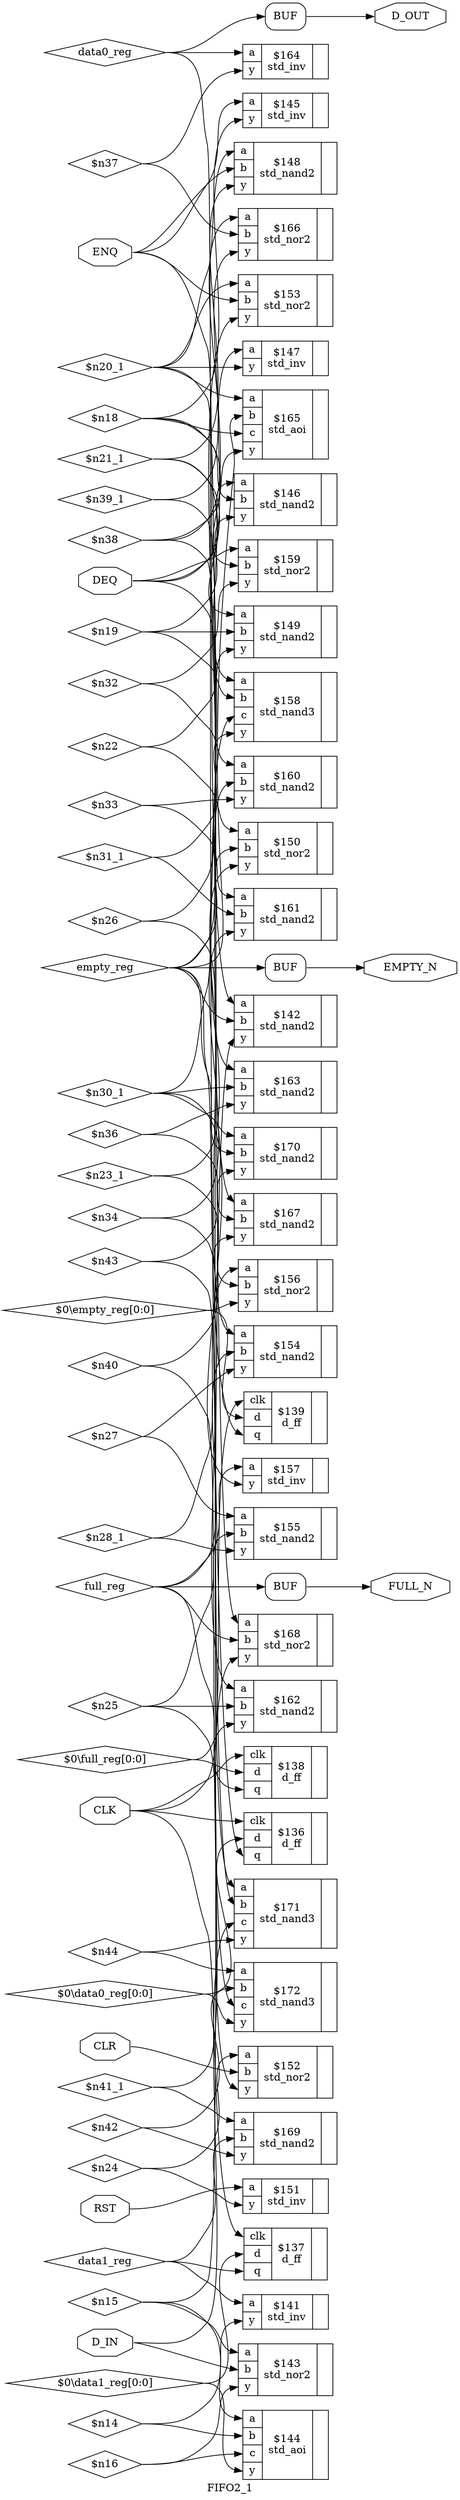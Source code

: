 digraph "FIFO2_1" {
label="FIFO2_1";
rankdir="LR";
remincross=true;
n34 [ shape=octagon, label="CLK", color="black", fontcolor="black" ];
n35 [ shape=octagon, label="CLR", color="black", fontcolor="black" ];
n36 [ shape=octagon, label="DEQ", color="black", fontcolor="black" ];
n37 [ shape=octagon, label="D_IN", color="black", fontcolor="black" ];
n38 [ shape=octagon, label="D_OUT", color="black", fontcolor="black" ];
n39 [ shape=octagon, label="EMPTY_N", color="black", fontcolor="black" ];
n40 [ shape=octagon, label="ENQ", color="black", fontcolor="black" ];
n41 [ shape=octagon, label="FULL_N", color="black", fontcolor="black" ];
n42 [ shape=octagon, label="RST", color="black", fontcolor="black" ];
n43 [ shape=diamond, label="data0_reg", color="black", fontcolor="black" ];
n44 [ shape=diamond, label="data1_reg", color="black", fontcolor="black" ];
n45 [ shape=diamond, label="empty_reg", color="black", fontcolor="black" ];
n46 [ shape=diamond, label="full_reg", color="black", fontcolor="black" ];
c49 [ shape=record, label="{{<p47> a|<p48> y}|$141\nstd_inv|{}}" ];
c51 [ shape=record, label="{{<p47> a|<p50> b|<p48> y}|$142\nstd_nand2|{}}" ];
c52 [ shape=record, label="{{<p47> a|<p50> b|<p48> y}|$143\nstd_nor2|{}}" ];
c54 [ shape=record, label="{{<p47> a|<p50> b|<p53> c|<p48> y}|$144\nstd_aoi|{}}" ];
c55 [ shape=record, label="{{<p47> a|<p48> y}|$145\nstd_inv|{}}" ];
c56 [ shape=record, label="{{<p47> a|<p50> b|<p48> y}|$146\nstd_nand2|{}}" ];
c57 [ shape=record, label="{{<p47> a|<p48> y}|$147\nstd_inv|{}}" ];
c58 [ shape=record, label="{{<p47> a|<p50> b|<p48> y}|$148\nstd_nand2|{}}" ];
c59 [ shape=record, label="{{<p47> a|<p50> b|<p48> y}|$149\nstd_nand2|{}}" ];
c60 [ shape=record, label="{{<p47> a|<p50> b|<p48> y}|$150\nstd_nor2|{}}" ];
c61 [ shape=record, label="{{<p47> a|<p48> y}|$151\nstd_inv|{}}" ];
c62 [ shape=record, label="{{<p47> a|<p50> b|<p48> y}|$152\nstd_nor2|{}}" ];
c63 [ shape=record, label="{{<p47> a|<p50> b|<p48> y}|$153\nstd_nor2|{}}" ];
c64 [ shape=record, label="{{<p47> a|<p50> b|<p48> y}|$154\nstd_nand2|{}}" ];
c65 [ shape=record, label="{{<p47> a|<p50> b|<p48> y}|$155\nstd_nand2|{}}" ];
c66 [ shape=record, label="{{<p47> a|<p50> b|<p48> y}|$156\nstd_nor2|{}}" ];
c67 [ shape=record, label="{{<p47> a|<p48> y}|$157\nstd_inv|{}}" ];
c68 [ shape=record, label="{{<p47> a|<p50> b|<p53> c|<p48> y}|$158\nstd_nand3|{}}" ];
c69 [ shape=record, label="{{<p47> a|<p50> b|<p48> y}|$159\nstd_nor2|{}}" ];
c70 [ shape=record, label="{{<p47> a|<p50> b|<p48> y}|$160\nstd_nand2|{}}" ];
c71 [ shape=record, label="{{<p47> a|<p50> b|<p48> y}|$161\nstd_nand2|{}}" ];
c72 [ shape=record, label="{{<p47> a|<p50> b|<p48> y}|$162\nstd_nand2|{}}" ];
c73 [ shape=record, label="{{<p47> a|<p50> b|<p48> y}|$163\nstd_nand2|{}}" ];
c74 [ shape=record, label="{{<p47> a|<p48> y}|$164\nstd_inv|{}}" ];
c75 [ shape=record, label="{{<p47> a|<p50> b|<p53> c|<p48> y}|$165\nstd_aoi|{}}" ];
c76 [ shape=record, label="{{<p47> a|<p50> b|<p48> y}|$166\nstd_nor2|{}}" ];
c77 [ shape=record, label="{{<p47> a|<p50> b|<p48> y}|$167\nstd_nand2|{}}" ];
c78 [ shape=record, label="{{<p47> a|<p50> b|<p48> y}|$168\nstd_nor2|{}}" ];
c79 [ shape=record, label="{{<p47> a|<p50> b|<p48> y}|$169\nstd_nand2|{}}" ];
c80 [ shape=record, label="{{<p47> a|<p50> b|<p48> y}|$170\nstd_nand2|{}}" ];
c81 [ shape=record, label="{{<p47> a|<p50> b|<p53> c|<p48> y}|$171\nstd_nand3|{}}" ];
c82 [ shape=record, label="{{<p47> a|<p50> b|<p53> c|<p48> y}|$172\nstd_nand3|{}}" ];
c86 [ shape=record, label="{{<p83> clk|<p84> d|<p85> q}|$136\nd_ff|{}}" ];
c87 [ shape=record, label="{{<p83> clk|<p84> d|<p85> q}|$137\nd_ff|{}}" ];
c88 [ shape=record, label="{{<p83> clk|<p84> d|<p85> q}|$138\nd_ff|{}}" ];
c89 [ shape=record, label="{{<p83> clk|<p84> d|<p85> q}|$139\nd_ff|{}}" ];
x0 [shape=box, style=rounded, label="BUF"];
x1 [shape=box, style=rounded, label="BUF"];
x2 [shape=box, style=rounded, label="BUF"];
n10 [ shape=diamond, label="$n19" ];
n10:e -> c56:p48:w [color="black", label=""];
n10:e -> c59:p50:w [color="black", label=""];
n10:e -> c68:p50:w [color="black", label=""];
n11 [ shape=diamond, label="$n20_1" ];
n11:e -> c57:p48:w [color="black", label=""];
n11:e -> c58:p47:w [color="black", label=""];
n11:e -> c63:p47:w [color="black", label=""];
n11:e -> c75:p47:w [color="black", label=""];
n11:e -> c78:p47:w [color="black", label=""];
n12 [ shape=diamond, label="$n21_1" ];
n12:e -> c58:p48:w [color="black", label=""];
n12:e -> c59:p47:w [color="black", label=""];
n12:e -> c68:p47:w [color="black", label=""];
n13 [ shape=diamond, label="$n22" ];
n13:e -> c59:p48:w [color="black", label=""];
n13:e -> c60:p47:w [color="black", label=""];
n14 [ shape=diamond, label="$n23_1" ];
n14:e -> c60:p48:w [color="black", label=""];
n14:e -> c66:p50:w [color="black", label=""];
n15 [ shape=diamond, label="$n24" ];
n15:e -> c61:p48:w [color="black", label=""];
n15:e -> c62:p47:w [color="black", label=""];
n16 [ shape=diamond, label="$n25" ];
n16:e -> c62:p48:w [color="black", label=""];
n16:e -> c65:p50:w [color="black", label=""];
n16:e -> c72:p50:w [color="black", label=""];
n17 [ shape=diamond, label="$n26" ];
n17:e -> c63:p48:w [color="black", label=""];
n17:e -> c64:p47:w [color="black", label=""];
n18 [ shape=diamond, label="$n27" ];
n18:e -> c64:p48:w [color="black", label=""];
n18:e -> c65:p47:w [color="black", label=""];
n19 [ shape=diamond, label="$n28_1" ];
n19:e -> c65:p48:w [color="black", label=""];
n19:e -> c66:p47:w [color="black", label=""];
n2 [ shape=diamond, label="$0\\data0_reg[0:0]" ];
n2:e -> c82:p48:w [color="black", label=""];
n2:e -> c86:p84:w [color="black", label=""];
n20 [ shape=diamond, label="$n30_1" ];
n20:e -> c67:p48:w [color="black", label=""];
n20:e -> c68:p53:w [color="black", label=""];
n20:e -> c73:p50:w [color="black", label=""];
n20:e -> c80:p47:w [color="black", label=""];
n21 [ shape=diamond, label="$n31_1" ];
n21:e -> c68:p48:w [color="black", label=""];
n21:e -> c71:p50:w [color="black", label=""];
n22 [ shape=diamond, label="$n32" ];
n22:e -> c69:p48:w [color="black", label=""];
n22:e -> c70:p47:w [color="black", label=""];
n23 [ shape=diamond, label="$n33" ];
n23:e -> c70:p48:w [color="black", label=""];
n23:e -> c71:p47:w [color="black", label=""];
n24 [ shape=diamond, label="$n34" ];
n24:e -> c71:p48:w [color="black", label=""];
n24:e -> c72:p47:w [color="black", label=""];
n25 [ shape=diamond, label="$n36" ];
n25:e -> c73:p48:w [color="black", label=""];
n25:e -> c77:p50:w [color="black", label=""];
n26 [ shape=diamond, label="$n37" ];
n26:e -> c74:p48:w [color="black", label=""];
n26:e -> c76:p50:w [color="black", label=""];
n27 [ shape=diamond, label="$n38" ];
n27:e -> c75:p48:w [color="black", label=""];
n27:e -> c76:p47:w [color="black", label=""];
n27:e -> c81:p50:w [color="black", label=""];
n28 [ shape=diamond, label="$n39_1" ];
n28:e -> c76:p48:w [color="black", label=""];
n28:e -> c77:p47:w [color="black", label=""];
n29 [ shape=diamond, label="$n40" ];
n29:e -> c77:p48:w [color="black", label=""];
n29:e -> c82:p53:w [color="black", label=""];
n3 [ shape=diamond, label="$0\\data1_reg[0:0]" ];
n3:e -> c54:p48:w [color="black", label=""];
n3:e -> c87:p84:w [color="black", label=""];
n30 [ shape=diamond, label="$n41_1" ];
n30:e -> c78:p48:w [color="black", label=""];
n30:e -> c79:p47:w [color="black", label=""];
n31 [ shape=diamond, label="$n42" ];
n31:e -> c79:p48:w [color="black", label=""];
n31:e -> c82:p50:w [color="black", label=""];
n32 [ shape=diamond, label="$n43" ];
n32:e -> c80:p48:w [color="black", label=""];
n32:e -> c81:p47:w [color="black", label=""];
n33 [ shape=diamond, label="$n44" ];
n33:e -> c81:p48:w [color="black", label=""];
n33:e -> c82:p47:w [color="black", label=""];
n34:e -> c86:p83:w [color="black", label=""];
n34:e -> c87:p83:w [color="black", label=""];
n34:e -> c88:p83:w [color="black", label=""];
n34:e -> c89:p83:w [color="black", label=""];
n35:e -> c62:p50:w [color="black", label=""];
n36:e -> c56:p47:w [color="black", label=""];
n36:e -> c57:p47:w [color="black", label=""];
n36:e -> c69:p47:w [color="black", label=""];
n36:e -> c73:p47:w [color="black", label=""];
n37:e -> c52:p50:w [color="black", label=""];
n37:e -> c81:p53:w [color="black", label=""];
x0:e:e -> n38:w [color="black", label=""];
x1:e:e -> n39:w [color="black", label=""];
n4 [ shape=diamond, label="$0\\empty_reg[0:0]" ];
n4:e -> c66:p48:w [color="black", label=""];
n4:e -> c89:p84:w [color="black", label=""];
n40:e -> c51:p47:w [color="black", label=""];
n40:e -> c55:p47:w [color="black", label=""];
n40:e -> c58:p50:w [color="black", label=""];
n40:e -> c63:p50:w [color="black", label=""];
x2:e:e -> n41:w [color="black", label=""];
n42:e -> c61:p47:w [color="black", label=""];
n43:e -> c74:p47:w [color="black", label=""];
n43:e -> c86:p85:w [color="black", label=""];
n43:e -> x0:w:w [color="black", label=""];
n44:e -> c49:p47:w [color="black", label=""];
n44:e -> c79:p50:w [color="black", label=""];
n44:e -> c87:p85:w [color="black", label=""];
n45:e -> c51:p50:w [color="black", label=""];
n45:e -> c60:p50:w [color="black", label=""];
n45:e -> c70:p50:w [color="black", label=""];
n45:e -> c75:p50:w [color="black", label=""];
n45:e -> c80:p50:w [color="black", label=""];
n45:e -> c89:p85:w [color="black", label=""];
n45:e -> x1:w:w [color="black", label=""];
n46:e -> c64:p50:w [color="black", label=""];
n46:e -> c67:p47:w [color="black", label=""];
n46:e -> c78:p50:w [color="black", label=""];
n46:e -> c88:p85:w [color="black", label=""];
n46:e -> x2:w:w [color="black", label=""];
n5 [ shape=diamond, label="$0\\full_reg[0:0]" ];
n5:e -> c72:p48:w [color="black", label=""];
n5:e -> c88:p84:w [color="black", label=""];
n6 [ shape=diamond, label="$n14" ];
n6:e -> c49:p48:w [color="black", label=""];
n6:e -> c54:p50:w [color="black", label=""];
n7 [ shape=diamond, label="$n15" ];
n7:e -> c51:p48:w [color="black", label=""];
n7:e -> c52:p47:w [color="black", label=""];
n7:e -> c54:p47:w [color="black", label=""];
n8 [ shape=diamond, label="$n16" ];
n8:e -> c52:p48:w [color="black", label=""];
n8:e -> c54:p53:w [color="black", label=""];
n9 [ shape=diamond, label="$n18" ];
n9:e -> c55:p48:w [color="black", label=""];
n9:e -> c56:p50:w [color="black", label=""];
n9:e -> c69:p50:w [color="black", label=""];
n9:e -> c75:p53:w [color="black", label=""];
}

